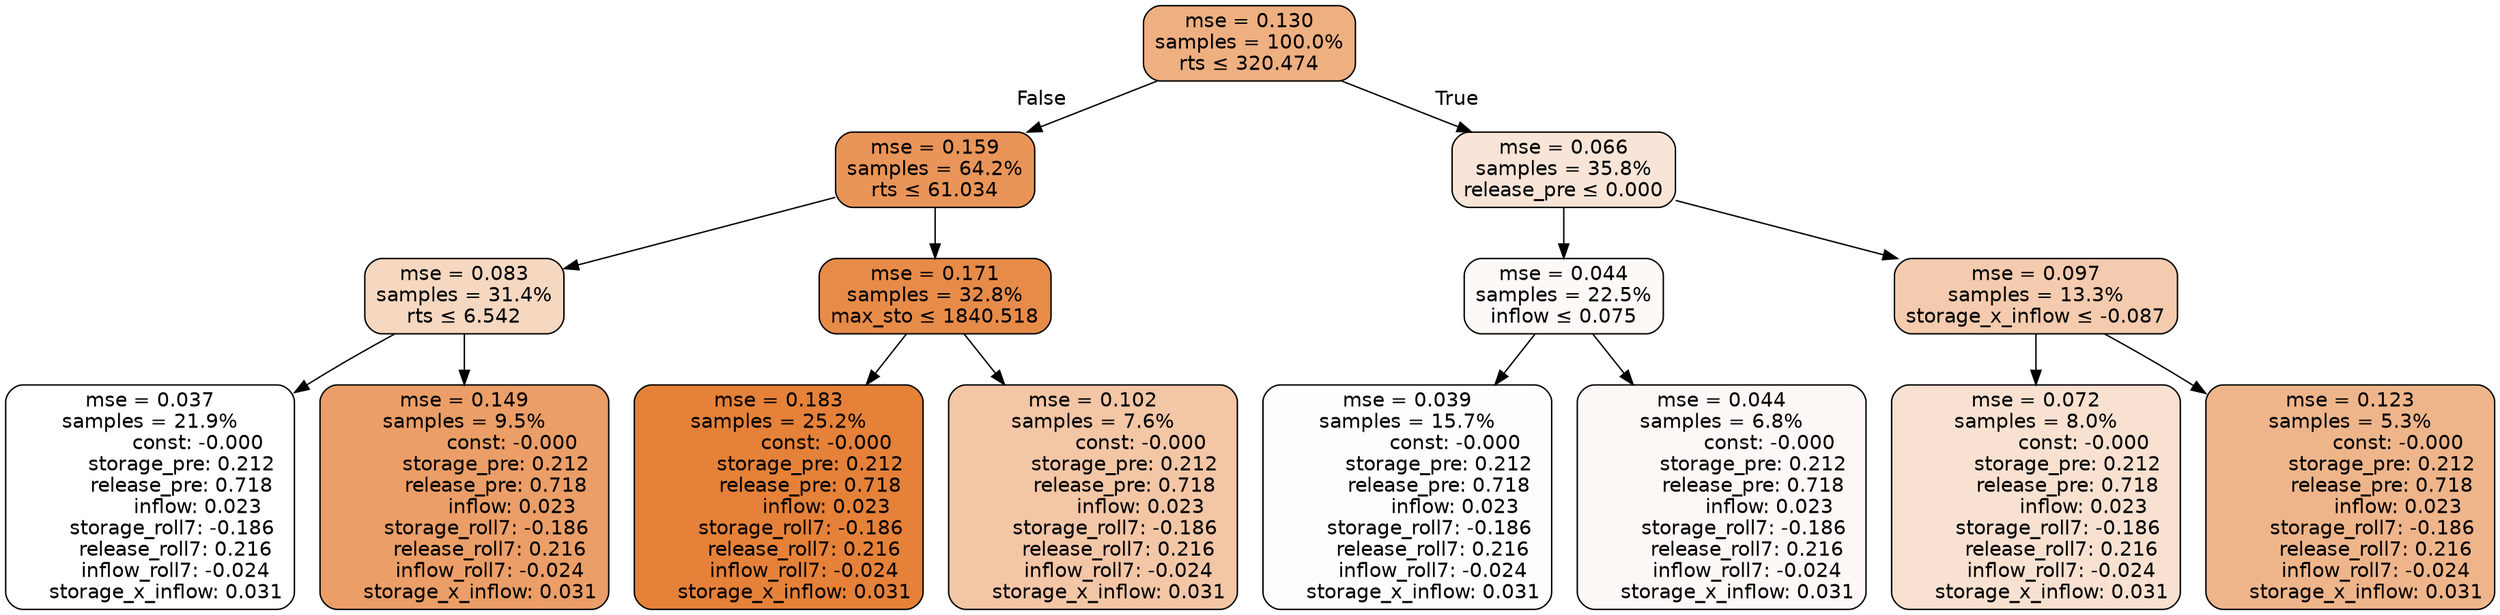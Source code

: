 digraph tree {
node [shape=rectangle, style="filled, rounded", color="black", fontname=helvetica] ;
edge [fontname=helvetica] ;
	"0" [label="mse = 0.130
samples = 100.0%
rts &le; 320.474", fillcolor="#eeaf81"]
	"1" [label="mse = 0.159
samples = 64.2%
rts &le; 61.034", fillcolor="#e99559"]
	"2" [label="mse = 0.083
samples = 31.4%
rts &le; 6.542", fillcolor="#f6d7c0"]
	"3" [label="mse = 0.037
samples = 21.9%
               const: -0.000
          storage_pre: 0.212
          release_pre: 0.718
               inflow: 0.023
       storage_roll7: -0.186
        release_roll7: 0.216
        inflow_roll7: -0.024
     storage_x_inflow: 0.031", fillcolor="#ffffff"]
	"4" [label="mse = 0.149
samples = 9.5%
               const: -0.000
          storage_pre: 0.212
          release_pre: 0.718
               inflow: 0.023
       storage_roll7: -0.186
        release_roll7: 0.216
        inflow_roll7: -0.024
     storage_x_inflow: 0.031", fillcolor="#eb9e67"]
	"5" [label="mse = 0.171
samples = 32.8%
max_sto &le; 1840.518", fillcolor="#e78b49"]
	"6" [label="mse = 0.183
samples = 25.2%
               const: -0.000
          storage_pre: 0.212
          release_pre: 0.718
               inflow: 0.023
       storage_roll7: -0.186
        release_roll7: 0.216
        inflow_roll7: -0.024
     storage_x_inflow: 0.031", fillcolor="#e58139"]
	"7" [label="mse = 0.102
samples = 7.6%
               const: -0.000
          storage_pre: 0.212
          release_pre: 0.718
               inflow: 0.023
       storage_roll7: -0.186
        release_roll7: 0.216
        inflow_roll7: -0.024
     storage_x_inflow: 0.031", fillcolor="#f3c6a6"]
	"8" [label="mse = 0.066
samples = 35.8%
release_pre &le; 0.000", fillcolor="#f9e5d7"]
	"9" [label="mse = 0.044
samples = 22.5%
inflow &le; 0.075", fillcolor="#fdf9f6"]
	"10" [label="mse = 0.039
samples = 15.7%
               const: -0.000
          storage_pre: 0.212
          release_pre: 0.718
               inflow: 0.023
       storage_roll7: -0.186
        release_roll7: 0.216
        inflow_roll7: -0.024
     storage_x_inflow: 0.031", fillcolor="#fefdfc"]
	"11" [label="mse = 0.044
samples = 6.8%
               const: -0.000
          storage_pre: 0.212
          release_pre: 0.718
               inflow: 0.023
       storage_roll7: -0.186
        release_roll7: 0.216
        inflow_roll7: -0.024
     storage_x_inflow: 0.031", fillcolor="#fdf8f5"]
	"12" [label="mse = 0.097
samples = 13.3%
storage_x_inflow &le; -0.087", fillcolor="#f4cbae"]
	"13" [label="mse = 0.072
samples = 8.0%
               const: -0.000
          storage_pre: 0.212
          release_pre: 0.718
               inflow: 0.023
       storage_roll7: -0.186
        release_roll7: 0.216
        inflow_roll7: -0.024
     storage_x_inflow: 0.031", fillcolor="#f8e1d0"]
	"14" [label="mse = 0.123
samples = 5.3%
               const: -0.000
          storage_pre: 0.212
          release_pre: 0.718
               inflow: 0.023
       storage_roll7: -0.186
        release_roll7: 0.216
        inflow_roll7: -0.024
     storage_x_inflow: 0.031", fillcolor="#efb58a"]

	"0" -> "1" [labeldistance=2.5, labelangle=45, headlabel="False"]
	"1" -> "2"
	"2" -> "3"
	"2" -> "4"
	"1" -> "5"
	"5" -> "6"
	"5" -> "7"
	"0" -> "8" [labeldistance=2.5, labelangle=-45, headlabel="True"]
	"8" -> "9"
	"9" -> "10"
	"9" -> "11"
	"8" -> "12"
	"12" -> "13"
	"12" -> "14"
}